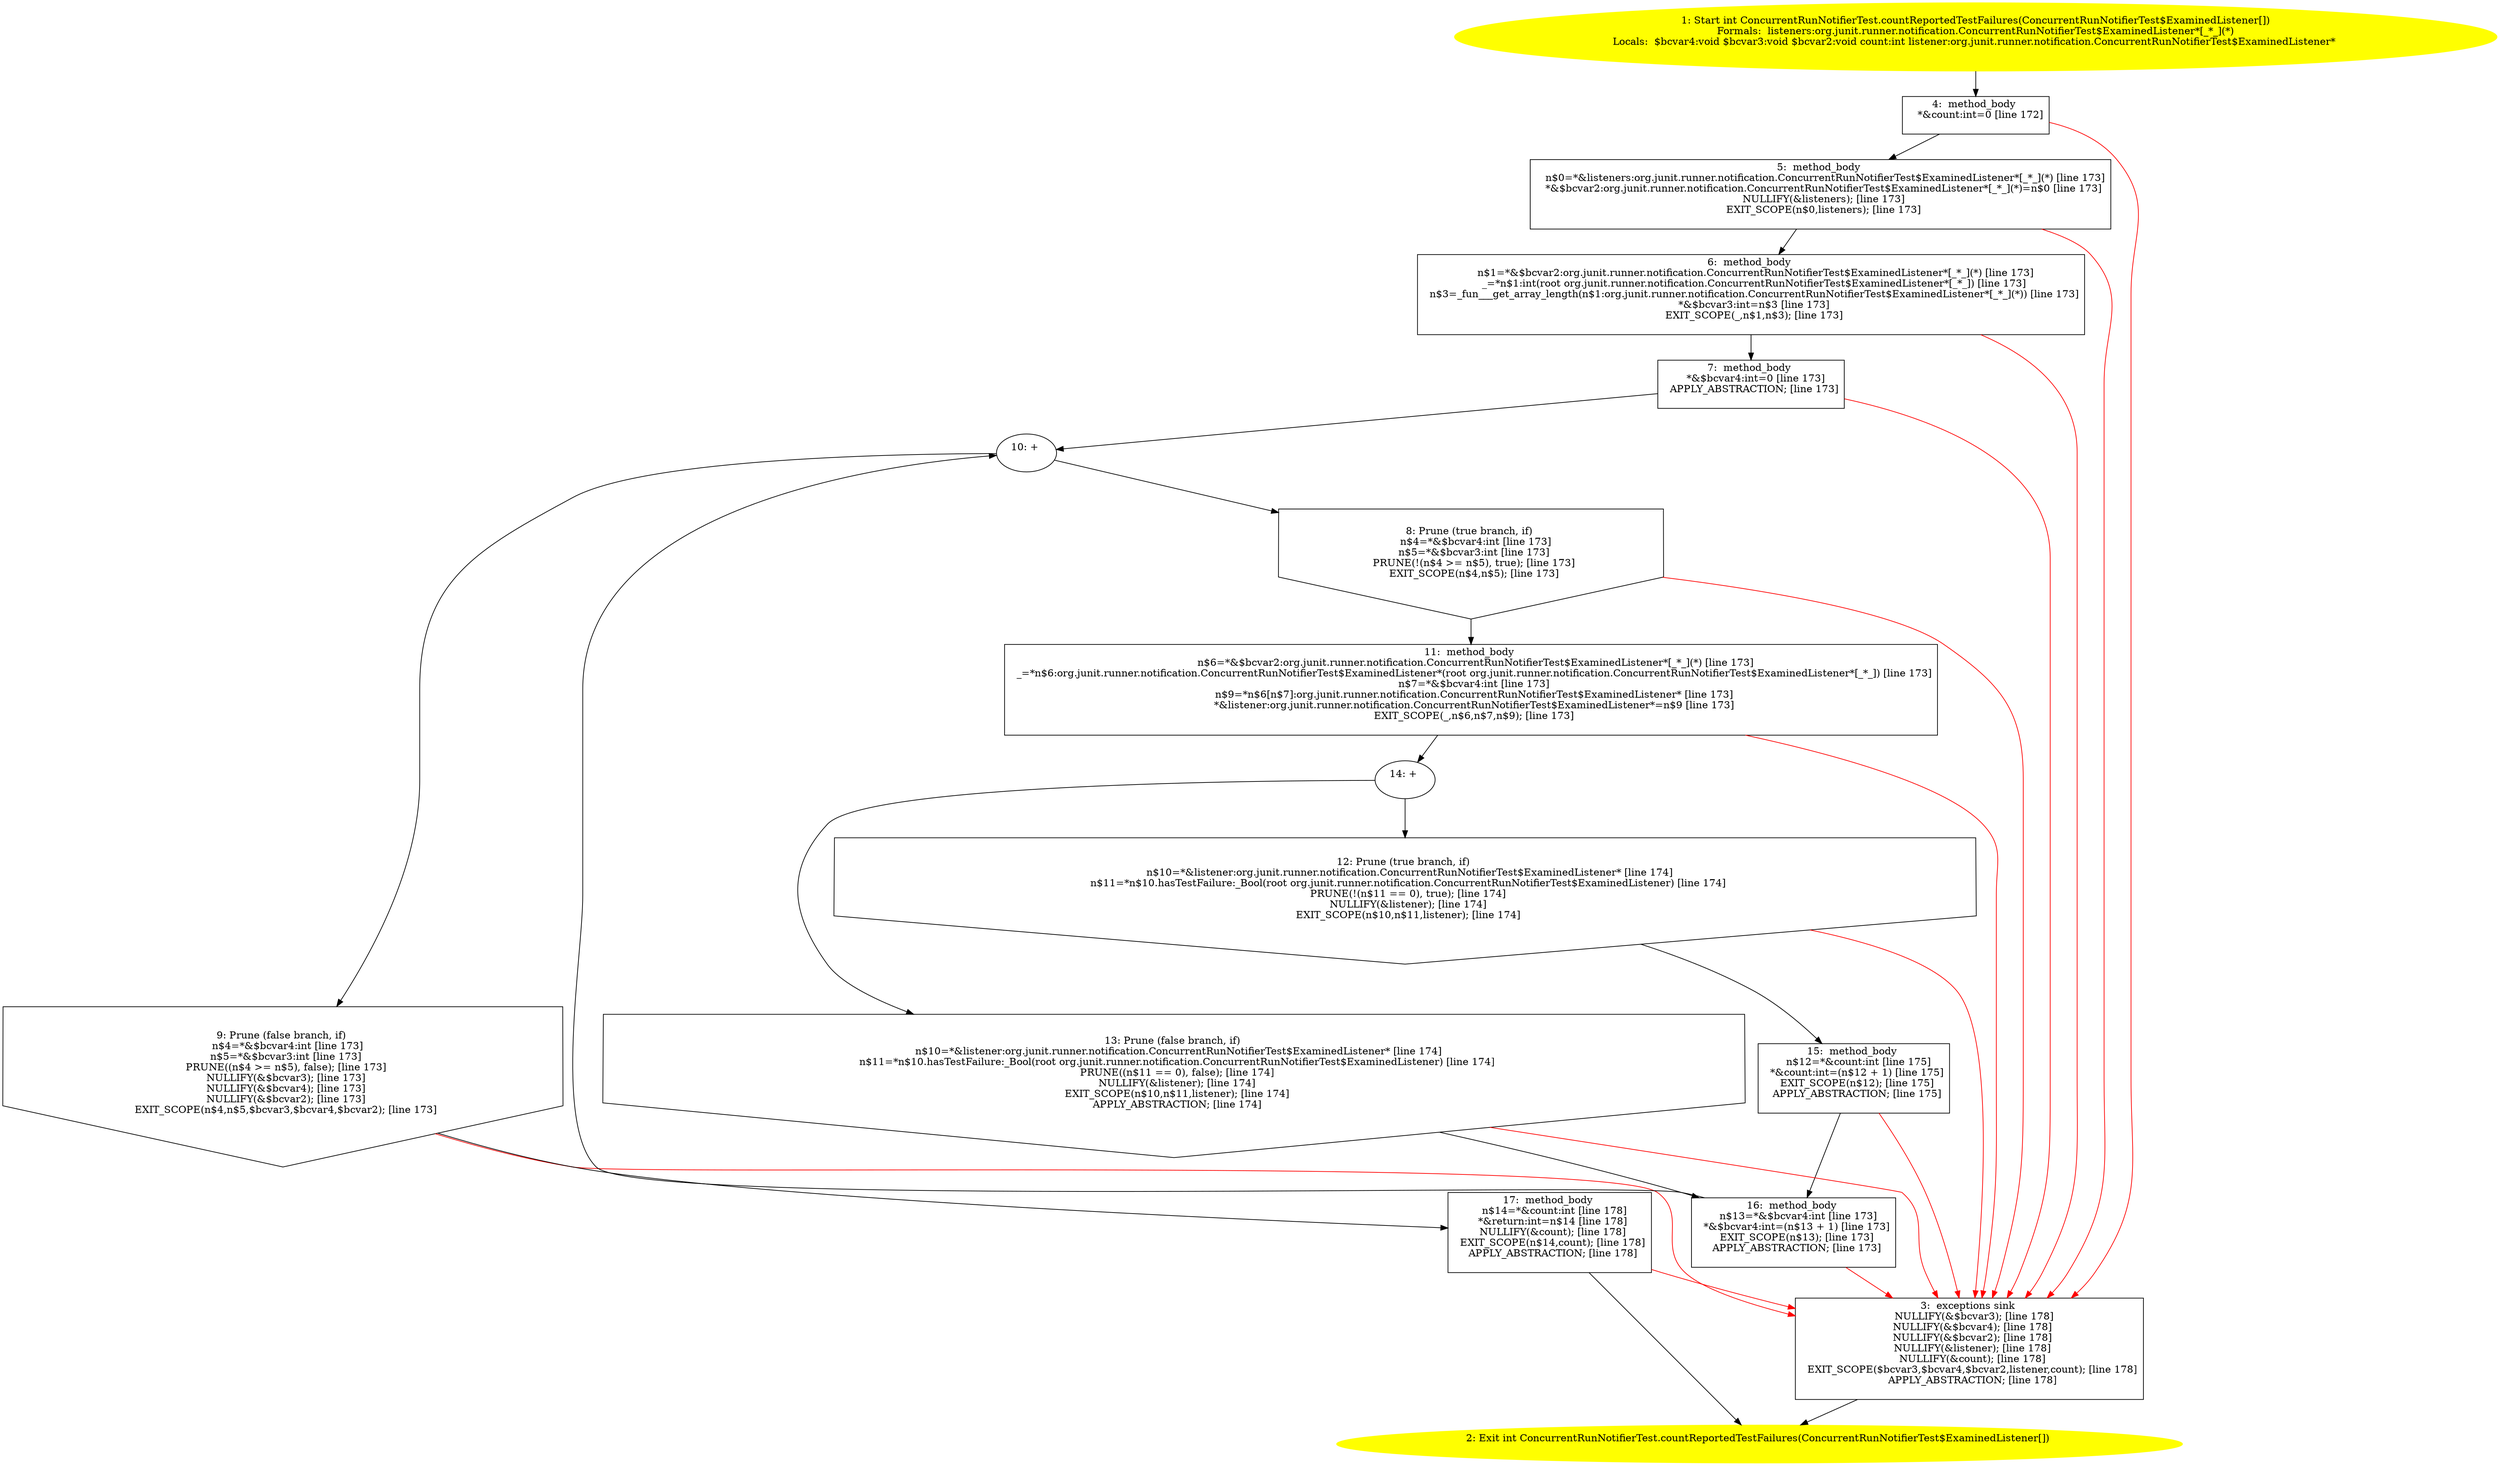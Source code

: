 /* @generated */
digraph cfg {
"org.junit.runner.notification.ConcurrentRunNotifierTest.countReportedTestFailures(org.junit.runner.n.75222acc93a8992c543112466f933423_1" [label="1: Start int ConcurrentRunNotifierTest.countReportedTestFailures(ConcurrentRunNotifierTest$ExaminedListener[])\nFormals:  listeners:org.junit.runner.notification.ConcurrentRunNotifierTest$ExaminedListener*[_*_](*)\nLocals:  $bcvar4:void $bcvar3:void $bcvar2:void count:int listener:org.junit.runner.notification.ConcurrentRunNotifierTest$ExaminedListener* \n  " color=yellow style=filled]
	

	 "org.junit.runner.notification.ConcurrentRunNotifierTest.countReportedTestFailures(org.junit.runner.n.75222acc93a8992c543112466f933423_1" -> "org.junit.runner.notification.ConcurrentRunNotifierTest.countReportedTestFailures(org.junit.runner.n.75222acc93a8992c543112466f933423_4" ;
"org.junit.runner.notification.ConcurrentRunNotifierTest.countReportedTestFailures(org.junit.runner.n.75222acc93a8992c543112466f933423_2" [label="2: Exit int ConcurrentRunNotifierTest.countReportedTestFailures(ConcurrentRunNotifierTest$ExaminedListener[]) \n  " color=yellow style=filled]
	

"org.junit.runner.notification.ConcurrentRunNotifierTest.countReportedTestFailures(org.junit.runner.n.75222acc93a8992c543112466f933423_3" [label="3:  exceptions sink \n   NULLIFY(&$bcvar3); [line 178]\n  NULLIFY(&$bcvar4); [line 178]\n  NULLIFY(&$bcvar2); [line 178]\n  NULLIFY(&listener); [line 178]\n  NULLIFY(&count); [line 178]\n  EXIT_SCOPE($bcvar3,$bcvar4,$bcvar2,listener,count); [line 178]\n  APPLY_ABSTRACTION; [line 178]\n " shape="box"]
	

	 "org.junit.runner.notification.ConcurrentRunNotifierTest.countReportedTestFailures(org.junit.runner.n.75222acc93a8992c543112466f933423_3" -> "org.junit.runner.notification.ConcurrentRunNotifierTest.countReportedTestFailures(org.junit.runner.n.75222acc93a8992c543112466f933423_2" ;
"org.junit.runner.notification.ConcurrentRunNotifierTest.countReportedTestFailures(org.junit.runner.n.75222acc93a8992c543112466f933423_4" [label="4:  method_body \n   *&count:int=0 [line 172]\n " shape="box"]
	

	 "org.junit.runner.notification.ConcurrentRunNotifierTest.countReportedTestFailures(org.junit.runner.n.75222acc93a8992c543112466f933423_4" -> "org.junit.runner.notification.ConcurrentRunNotifierTest.countReportedTestFailures(org.junit.runner.n.75222acc93a8992c543112466f933423_5" ;
	 "org.junit.runner.notification.ConcurrentRunNotifierTest.countReportedTestFailures(org.junit.runner.n.75222acc93a8992c543112466f933423_4" -> "org.junit.runner.notification.ConcurrentRunNotifierTest.countReportedTestFailures(org.junit.runner.n.75222acc93a8992c543112466f933423_3" [color="red" ];
"org.junit.runner.notification.ConcurrentRunNotifierTest.countReportedTestFailures(org.junit.runner.n.75222acc93a8992c543112466f933423_5" [label="5:  method_body \n   n$0=*&listeners:org.junit.runner.notification.ConcurrentRunNotifierTest$ExaminedListener*[_*_](*) [line 173]\n  *&$bcvar2:org.junit.runner.notification.ConcurrentRunNotifierTest$ExaminedListener*[_*_](*)=n$0 [line 173]\n  NULLIFY(&listeners); [line 173]\n  EXIT_SCOPE(n$0,listeners); [line 173]\n " shape="box"]
	

	 "org.junit.runner.notification.ConcurrentRunNotifierTest.countReportedTestFailures(org.junit.runner.n.75222acc93a8992c543112466f933423_5" -> "org.junit.runner.notification.ConcurrentRunNotifierTest.countReportedTestFailures(org.junit.runner.n.75222acc93a8992c543112466f933423_6" ;
	 "org.junit.runner.notification.ConcurrentRunNotifierTest.countReportedTestFailures(org.junit.runner.n.75222acc93a8992c543112466f933423_5" -> "org.junit.runner.notification.ConcurrentRunNotifierTest.countReportedTestFailures(org.junit.runner.n.75222acc93a8992c543112466f933423_3" [color="red" ];
"org.junit.runner.notification.ConcurrentRunNotifierTest.countReportedTestFailures(org.junit.runner.n.75222acc93a8992c543112466f933423_6" [label="6:  method_body \n   n$1=*&$bcvar2:org.junit.runner.notification.ConcurrentRunNotifierTest$ExaminedListener*[_*_](*) [line 173]\n  _=*n$1:int(root org.junit.runner.notification.ConcurrentRunNotifierTest$ExaminedListener*[_*_]) [line 173]\n  n$3=_fun___get_array_length(n$1:org.junit.runner.notification.ConcurrentRunNotifierTest$ExaminedListener*[_*_](*)) [line 173]\n  *&$bcvar3:int=n$3 [line 173]\n  EXIT_SCOPE(_,n$1,n$3); [line 173]\n " shape="box"]
	

	 "org.junit.runner.notification.ConcurrentRunNotifierTest.countReportedTestFailures(org.junit.runner.n.75222acc93a8992c543112466f933423_6" -> "org.junit.runner.notification.ConcurrentRunNotifierTest.countReportedTestFailures(org.junit.runner.n.75222acc93a8992c543112466f933423_7" ;
	 "org.junit.runner.notification.ConcurrentRunNotifierTest.countReportedTestFailures(org.junit.runner.n.75222acc93a8992c543112466f933423_6" -> "org.junit.runner.notification.ConcurrentRunNotifierTest.countReportedTestFailures(org.junit.runner.n.75222acc93a8992c543112466f933423_3" [color="red" ];
"org.junit.runner.notification.ConcurrentRunNotifierTest.countReportedTestFailures(org.junit.runner.n.75222acc93a8992c543112466f933423_7" [label="7:  method_body \n   *&$bcvar4:int=0 [line 173]\n  APPLY_ABSTRACTION; [line 173]\n " shape="box"]
	

	 "org.junit.runner.notification.ConcurrentRunNotifierTest.countReportedTestFailures(org.junit.runner.n.75222acc93a8992c543112466f933423_7" -> "org.junit.runner.notification.ConcurrentRunNotifierTest.countReportedTestFailures(org.junit.runner.n.75222acc93a8992c543112466f933423_10" ;
	 "org.junit.runner.notification.ConcurrentRunNotifierTest.countReportedTestFailures(org.junit.runner.n.75222acc93a8992c543112466f933423_7" -> "org.junit.runner.notification.ConcurrentRunNotifierTest.countReportedTestFailures(org.junit.runner.n.75222acc93a8992c543112466f933423_3" [color="red" ];
"org.junit.runner.notification.ConcurrentRunNotifierTest.countReportedTestFailures(org.junit.runner.n.75222acc93a8992c543112466f933423_8" [label="8: Prune (true branch, if) \n   n$4=*&$bcvar4:int [line 173]\n  n$5=*&$bcvar3:int [line 173]\n  PRUNE(!(n$4 >= n$5), true); [line 173]\n  EXIT_SCOPE(n$4,n$5); [line 173]\n " shape="invhouse"]
	

	 "org.junit.runner.notification.ConcurrentRunNotifierTest.countReportedTestFailures(org.junit.runner.n.75222acc93a8992c543112466f933423_8" -> "org.junit.runner.notification.ConcurrentRunNotifierTest.countReportedTestFailures(org.junit.runner.n.75222acc93a8992c543112466f933423_11" ;
	 "org.junit.runner.notification.ConcurrentRunNotifierTest.countReportedTestFailures(org.junit.runner.n.75222acc93a8992c543112466f933423_8" -> "org.junit.runner.notification.ConcurrentRunNotifierTest.countReportedTestFailures(org.junit.runner.n.75222acc93a8992c543112466f933423_3" [color="red" ];
"org.junit.runner.notification.ConcurrentRunNotifierTest.countReportedTestFailures(org.junit.runner.n.75222acc93a8992c543112466f933423_9" [label="9: Prune (false branch, if) \n   n$4=*&$bcvar4:int [line 173]\n  n$5=*&$bcvar3:int [line 173]\n  PRUNE((n$4 >= n$5), false); [line 173]\n  NULLIFY(&$bcvar3); [line 173]\n  NULLIFY(&$bcvar4); [line 173]\n  NULLIFY(&$bcvar2); [line 173]\n  EXIT_SCOPE(n$4,n$5,$bcvar3,$bcvar4,$bcvar2); [line 173]\n " shape="invhouse"]
	

	 "org.junit.runner.notification.ConcurrentRunNotifierTest.countReportedTestFailures(org.junit.runner.n.75222acc93a8992c543112466f933423_9" -> "org.junit.runner.notification.ConcurrentRunNotifierTest.countReportedTestFailures(org.junit.runner.n.75222acc93a8992c543112466f933423_17" ;
	 "org.junit.runner.notification.ConcurrentRunNotifierTest.countReportedTestFailures(org.junit.runner.n.75222acc93a8992c543112466f933423_9" -> "org.junit.runner.notification.ConcurrentRunNotifierTest.countReportedTestFailures(org.junit.runner.n.75222acc93a8992c543112466f933423_3" [color="red" ];
"org.junit.runner.notification.ConcurrentRunNotifierTest.countReportedTestFailures(org.junit.runner.n.75222acc93a8992c543112466f933423_10" [label="10: + \n  " ]
	

	 "org.junit.runner.notification.ConcurrentRunNotifierTest.countReportedTestFailures(org.junit.runner.n.75222acc93a8992c543112466f933423_10" -> "org.junit.runner.notification.ConcurrentRunNotifierTest.countReportedTestFailures(org.junit.runner.n.75222acc93a8992c543112466f933423_8" ;
	 "org.junit.runner.notification.ConcurrentRunNotifierTest.countReportedTestFailures(org.junit.runner.n.75222acc93a8992c543112466f933423_10" -> "org.junit.runner.notification.ConcurrentRunNotifierTest.countReportedTestFailures(org.junit.runner.n.75222acc93a8992c543112466f933423_9" ;
"org.junit.runner.notification.ConcurrentRunNotifierTest.countReportedTestFailures(org.junit.runner.n.75222acc93a8992c543112466f933423_11" [label="11:  method_body \n   n$6=*&$bcvar2:org.junit.runner.notification.ConcurrentRunNotifierTest$ExaminedListener*[_*_](*) [line 173]\n  _=*n$6:org.junit.runner.notification.ConcurrentRunNotifierTest$ExaminedListener*(root org.junit.runner.notification.ConcurrentRunNotifierTest$ExaminedListener*[_*_]) [line 173]\n  n$7=*&$bcvar4:int [line 173]\n  n$9=*n$6[n$7]:org.junit.runner.notification.ConcurrentRunNotifierTest$ExaminedListener* [line 173]\n  *&listener:org.junit.runner.notification.ConcurrentRunNotifierTest$ExaminedListener*=n$9 [line 173]\n  EXIT_SCOPE(_,n$6,n$7,n$9); [line 173]\n " shape="box"]
	

	 "org.junit.runner.notification.ConcurrentRunNotifierTest.countReportedTestFailures(org.junit.runner.n.75222acc93a8992c543112466f933423_11" -> "org.junit.runner.notification.ConcurrentRunNotifierTest.countReportedTestFailures(org.junit.runner.n.75222acc93a8992c543112466f933423_14" ;
	 "org.junit.runner.notification.ConcurrentRunNotifierTest.countReportedTestFailures(org.junit.runner.n.75222acc93a8992c543112466f933423_11" -> "org.junit.runner.notification.ConcurrentRunNotifierTest.countReportedTestFailures(org.junit.runner.n.75222acc93a8992c543112466f933423_3" [color="red" ];
"org.junit.runner.notification.ConcurrentRunNotifierTest.countReportedTestFailures(org.junit.runner.n.75222acc93a8992c543112466f933423_12" [label="12: Prune (true branch, if) \n   n$10=*&listener:org.junit.runner.notification.ConcurrentRunNotifierTest$ExaminedListener* [line 174]\n  n$11=*n$10.hasTestFailure:_Bool(root org.junit.runner.notification.ConcurrentRunNotifierTest$ExaminedListener) [line 174]\n  PRUNE(!(n$11 == 0), true); [line 174]\n  NULLIFY(&listener); [line 174]\n  EXIT_SCOPE(n$10,n$11,listener); [line 174]\n " shape="invhouse"]
	

	 "org.junit.runner.notification.ConcurrentRunNotifierTest.countReportedTestFailures(org.junit.runner.n.75222acc93a8992c543112466f933423_12" -> "org.junit.runner.notification.ConcurrentRunNotifierTest.countReportedTestFailures(org.junit.runner.n.75222acc93a8992c543112466f933423_15" ;
	 "org.junit.runner.notification.ConcurrentRunNotifierTest.countReportedTestFailures(org.junit.runner.n.75222acc93a8992c543112466f933423_12" -> "org.junit.runner.notification.ConcurrentRunNotifierTest.countReportedTestFailures(org.junit.runner.n.75222acc93a8992c543112466f933423_3" [color="red" ];
"org.junit.runner.notification.ConcurrentRunNotifierTest.countReportedTestFailures(org.junit.runner.n.75222acc93a8992c543112466f933423_13" [label="13: Prune (false branch, if) \n   n$10=*&listener:org.junit.runner.notification.ConcurrentRunNotifierTest$ExaminedListener* [line 174]\n  n$11=*n$10.hasTestFailure:_Bool(root org.junit.runner.notification.ConcurrentRunNotifierTest$ExaminedListener) [line 174]\n  PRUNE((n$11 == 0), false); [line 174]\n  NULLIFY(&listener); [line 174]\n  EXIT_SCOPE(n$10,n$11,listener); [line 174]\n  APPLY_ABSTRACTION; [line 174]\n " shape="invhouse"]
	

	 "org.junit.runner.notification.ConcurrentRunNotifierTest.countReportedTestFailures(org.junit.runner.n.75222acc93a8992c543112466f933423_13" -> "org.junit.runner.notification.ConcurrentRunNotifierTest.countReportedTestFailures(org.junit.runner.n.75222acc93a8992c543112466f933423_16" ;
	 "org.junit.runner.notification.ConcurrentRunNotifierTest.countReportedTestFailures(org.junit.runner.n.75222acc93a8992c543112466f933423_13" -> "org.junit.runner.notification.ConcurrentRunNotifierTest.countReportedTestFailures(org.junit.runner.n.75222acc93a8992c543112466f933423_3" [color="red" ];
"org.junit.runner.notification.ConcurrentRunNotifierTest.countReportedTestFailures(org.junit.runner.n.75222acc93a8992c543112466f933423_14" [label="14: + \n  " ]
	

	 "org.junit.runner.notification.ConcurrentRunNotifierTest.countReportedTestFailures(org.junit.runner.n.75222acc93a8992c543112466f933423_14" -> "org.junit.runner.notification.ConcurrentRunNotifierTest.countReportedTestFailures(org.junit.runner.n.75222acc93a8992c543112466f933423_12" ;
	 "org.junit.runner.notification.ConcurrentRunNotifierTest.countReportedTestFailures(org.junit.runner.n.75222acc93a8992c543112466f933423_14" -> "org.junit.runner.notification.ConcurrentRunNotifierTest.countReportedTestFailures(org.junit.runner.n.75222acc93a8992c543112466f933423_13" ;
"org.junit.runner.notification.ConcurrentRunNotifierTest.countReportedTestFailures(org.junit.runner.n.75222acc93a8992c543112466f933423_15" [label="15:  method_body \n   n$12=*&count:int [line 175]\n  *&count:int=(n$12 + 1) [line 175]\n  EXIT_SCOPE(n$12); [line 175]\n  APPLY_ABSTRACTION; [line 175]\n " shape="box"]
	

	 "org.junit.runner.notification.ConcurrentRunNotifierTest.countReportedTestFailures(org.junit.runner.n.75222acc93a8992c543112466f933423_15" -> "org.junit.runner.notification.ConcurrentRunNotifierTest.countReportedTestFailures(org.junit.runner.n.75222acc93a8992c543112466f933423_16" ;
	 "org.junit.runner.notification.ConcurrentRunNotifierTest.countReportedTestFailures(org.junit.runner.n.75222acc93a8992c543112466f933423_15" -> "org.junit.runner.notification.ConcurrentRunNotifierTest.countReportedTestFailures(org.junit.runner.n.75222acc93a8992c543112466f933423_3" [color="red" ];
"org.junit.runner.notification.ConcurrentRunNotifierTest.countReportedTestFailures(org.junit.runner.n.75222acc93a8992c543112466f933423_16" [label="16:  method_body \n   n$13=*&$bcvar4:int [line 173]\n  *&$bcvar4:int=(n$13 + 1) [line 173]\n  EXIT_SCOPE(n$13); [line 173]\n  APPLY_ABSTRACTION; [line 173]\n " shape="box"]
	

	 "org.junit.runner.notification.ConcurrentRunNotifierTest.countReportedTestFailures(org.junit.runner.n.75222acc93a8992c543112466f933423_16" -> "org.junit.runner.notification.ConcurrentRunNotifierTest.countReportedTestFailures(org.junit.runner.n.75222acc93a8992c543112466f933423_10" ;
	 "org.junit.runner.notification.ConcurrentRunNotifierTest.countReportedTestFailures(org.junit.runner.n.75222acc93a8992c543112466f933423_16" -> "org.junit.runner.notification.ConcurrentRunNotifierTest.countReportedTestFailures(org.junit.runner.n.75222acc93a8992c543112466f933423_3" [color="red" ];
"org.junit.runner.notification.ConcurrentRunNotifierTest.countReportedTestFailures(org.junit.runner.n.75222acc93a8992c543112466f933423_17" [label="17:  method_body \n   n$14=*&count:int [line 178]\n  *&return:int=n$14 [line 178]\n  NULLIFY(&count); [line 178]\n  EXIT_SCOPE(n$14,count); [line 178]\n  APPLY_ABSTRACTION; [line 178]\n " shape="box"]
	

	 "org.junit.runner.notification.ConcurrentRunNotifierTest.countReportedTestFailures(org.junit.runner.n.75222acc93a8992c543112466f933423_17" -> "org.junit.runner.notification.ConcurrentRunNotifierTest.countReportedTestFailures(org.junit.runner.n.75222acc93a8992c543112466f933423_2" ;
	 "org.junit.runner.notification.ConcurrentRunNotifierTest.countReportedTestFailures(org.junit.runner.n.75222acc93a8992c543112466f933423_17" -> "org.junit.runner.notification.ConcurrentRunNotifierTest.countReportedTestFailures(org.junit.runner.n.75222acc93a8992c543112466f933423_3" [color="red" ];
}
